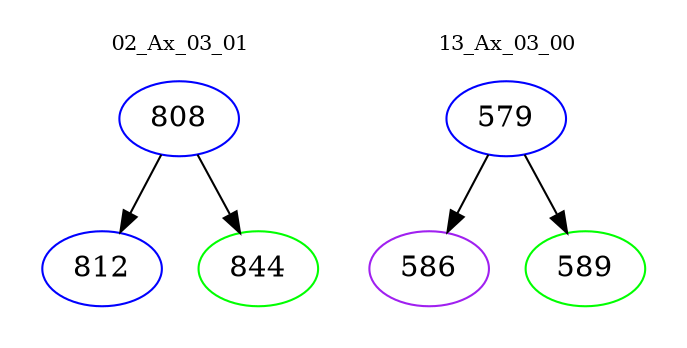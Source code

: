digraph{
subgraph cluster_0 {
color = white
label = "02_Ax_03_01";
fontsize=10;
T0_808 [label="808", color="blue"]
T0_808 -> T0_812 [color="black"]
T0_812 [label="812", color="blue"]
T0_808 -> T0_844 [color="black"]
T0_844 [label="844", color="green"]
}
subgraph cluster_1 {
color = white
label = "13_Ax_03_00";
fontsize=10;
T1_579 [label="579", color="blue"]
T1_579 -> T1_586 [color="black"]
T1_586 [label="586", color="purple"]
T1_579 -> T1_589 [color="black"]
T1_589 [label="589", color="green"]
}
}
